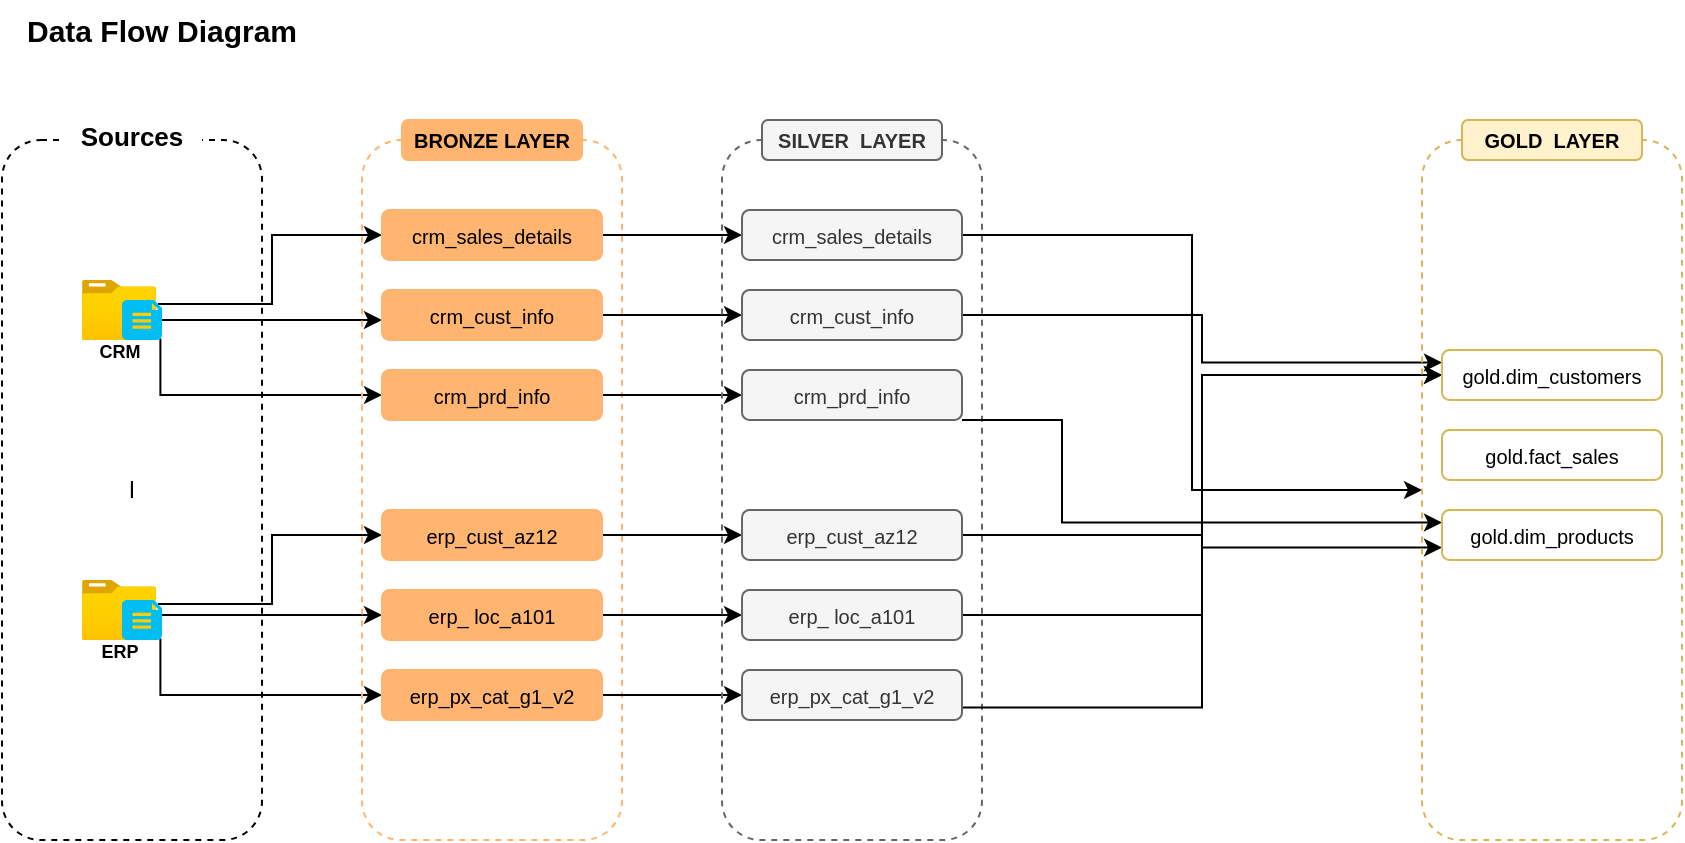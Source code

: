 <mxfile version="28.0.6">
  <diagram name="Page-1" id="8gm_NqYqxbBN7W3WQUjC">
    <mxGraphModel dx="1226" dy="736" grid="1" gridSize="10" guides="1" tooltips="1" connect="1" arrows="1" fold="1" page="1" pageScale="1" pageWidth="3300" pageHeight="2339" math="0" shadow="0">
      <root>
        <mxCell id="0" />
        <mxCell id="1" parent="0" />
        <mxCell id="F349iUXyBMpqa09dAMpT-1" value="l" style="rounded=1;whiteSpace=wrap;html=1;fillColor=none;dashed=1;movable=0;resizable=0;rotatable=0;deletable=0;editable=0;locked=1;connectable=0;" parent="1" vertex="1">
          <mxGeometry x="220" y="320" width="130" height="350" as="geometry" />
        </mxCell>
        <mxCell id="F349iUXyBMpqa09dAMpT-2" value="&lt;font style=&quot;font-size: 13px;&quot;&gt;&lt;b style=&quot;&quot;&gt;Sources&lt;/b&gt;&lt;/font&gt;" style="rounded=1;whiteSpace=wrap;html=1;fillColor=default;strokeColor=none;movable=0;resizable=0;rotatable=0;deletable=0;editable=0;locked=1;connectable=0;" parent="1" vertex="1">
          <mxGeometry x="250" y="310" width="70" height="15" as="geometry" />
        </mxCell>
        <mxCell id="F349iUXyBMpqa09dAMpT-31" style="edgeStyle=orthogonalEdgeStyle;rounded=0;orthogonalLoop=1;jettySize=auto;html=1;entryX=0;entryY=0.5;entryDx=0;entryDy=0;" parent="1" source="F349iUXyBMpqa09dAMpT-3" target="F349iUXyBMpqa09dAMpT-18" edge="1">
          <mxGeometry relative="1" as="geometry">
            <Array as="points">
              <mxPoint x="339" y="558" />
            </Array>
          </mxGeometry>
        </mxCell>
        <mxCell id="F349iUXyBMpqa09dAMpT-3" value="" style="image;aspect=fixed;html=1;points=[];align=center;fontSize=12;image=img/lib/azure2/general/Folder_Blank.svg;movable=0;resizable=0;rotatable=0;deletable=0;editable=0;locked=1;connectable=0;" parent="1" vertex="1">
          <mxGeometry x="260" y="540" width="36.96" height="30" as="geometry" />
        </mxCell>
        <mxCell id="F349iUXyBMpqa09dAMpT-33" style="edgeStyle=orthogonalEdgeStyle;rounded=0;orthogonalLoop=1;jettySize=auto;html=1;exitX=0.9;exitY=0.1;exitDx=0;exitDy=0;exitPerimeter=0;entryX=0;entryY=0.5;entryDx=0;entryDy=0;" parent="1" source="F349iUXyBMpqa09dAMpT-4" target="F349iUXyBMpqa09dAMpT-17" edge="1">
          <mxGeometry relative="1" as="geometry" />
        </mxCell>
        <mxCell id="F349iUXyBMpqa09dAMpT-34" style="edgeStyle=orthogonalEdgeStyle;rounded=0;orthogonalLoop=1;jettySize=auto;html=1;exitX=0.96;exitY=0.96;exitDx=0;exitDy=0;exitPerimeter=0;entryX=0;entryY=0.5;entryDx=0;entryDy=0;" parent="1" source="F349iUXyBMpqa09dAMpT-4" target="F349iUXyBMpqa09dAMpT-19" edge="1">
          <mxGeometry relative="1" as="geometry" />
        </mxCell>
        <mxCell id="F349iUXyBMpqa09dAMpT-4" value="" style="verticalLabelPosition=bottom;html=1;verticalAlign=top;align=center;strokeColor=none;fillColor=#00BEF2;shape=mxgraph.azure.file_2;pointerEvents=1;movable=0;resizable=0;rotatable=0;deletable=0;editable=0;locked=1;connectable=0;" parent="1" vertex="1">
          <mxGeometry x="280" y="550" width="20" height="20" as="geometry" />
        </mxCell>
        <mxCell id="F349iUXyBMpqa09dAMpT-5" value="&lt;b&gt;&lt;font style=&quot;font-size: 9px;&quot;&gt;ERP&lt;/font&gt;&lt;/b&gt;" style="text;html=1;align=center;verticalAlign=middle;whiteSpace=wrap;rounded=0;movable=0;resizable=0;rotatable=0;deletable=0;editable=0;locked=1;connectable=0;" parent="1" vertex="1">
          <mxGeometry x="262.72" y="565" width="31.52" height="20" as="geometry" />
        </mxCell>
        <mxCell id="F349iUXyBMpqa09dAMpT-24" style="edgeStyle=orthogonalEdgeStyle;rounded=0;orthogonalLoop=1;jettySize=auto;html=1;" parent="1" source="F349iUXyBMpqa09dAMpT-7" target="F349iUXyBMpqa09dAMpT-15" edge="1">
          <mxGeometry relative="1" as="geometry">
            <Array as="points">
              <mxPoint x="340" y="410" />
              <mxPoint x="340" y="410" />
            </Array>
          </mxGeometry>
        </mxCell>
        <mxCell id="F349iUXyBMpqa09dAMpT-7" value="" style="image;aspect=fixed;html=1;points=[];align=center;fontSize=12;image=img/lib/azure2/general/Folder_Blank.svg;movable=0;resizable=0;rotatable=0;deletable=0;editable=0;locked=1;connectable=0;" parent="1" vertex="1">
          <mxGeometry x="260" y="390" width="36.96" height="30" as="geometry" />
        </mxCell>
        <mxCell id="F349iUXyBMpqa09dAMpT-35" style="edgeStyle=orthogonalEdgeStyle;rounded=0;orthogonalLoop=1;jettySize=auto;html=1;exitX=0.9;exitY=0.1;exitDx=0;exitDy=0;exitPerimeter=0;entryX=0;entryY=0.5;entryDx=0;entryDy=0;" parent="1" source="F349iUXyBMpqa09dAMpT-8" target="F349iUXyBMpqa09dAMpT-14" edge="1">
          <mxGeometry relative="1" as="geometry" />
        </mxCell>
        <mxCell id="F349iUXyBMpqa09dAMpT-36" style="edgeStyle=orthogonalEdgeStyle;rounded=0;orthogonalLoop=1;jettySize=auto;html=1;exitX=0.96;exitY=0.96;exitDx=0;exitDy=0;exitPerimeter=0;entryX=0;entryY=0.5;entryDx=0;entryDy=0;" parent="1" source="F349iUXyBMpqa09dAMpT-8" target="F349iUXyBMpqa09dAMpT-16" edge="1">
          <mxGeometry relative="1" as="geometry" />
        </mxCell>
        <mxCell id="F349iUXyBMpqa09dAMpT-8" value="" style="verticalLabelPosition=bottom;html=1;verticalAlign=top;align=center;strokeColor=none;fillColor=#00BEF2;shape=mxgraph.azure.file_2;pointerEvents=1;movable=0;resizable=0;rotatable=0;deletable=0;editable=0;locked=1;connectable=0;" parent="1" vertex="1">
          <mxGeometry x="280" y="400" width="20" height="20" as="geometry" />
        </mxCell>
        <mxCell id="F349iUXyBMpqa09dAMpT-9" value="&lt;b&gt;&lt;font style=&quot;font-size: 9px;&quot;&gt;CRM&lt;/font&gt;&lt;/b&gt;" style="text;html=1;align=center;verticalAlign=middle;whiteSpace=wrap;rounded=0;movable=0;resizable=0;rotatable=0;deletable=0;editable=0;locked=1;connectable=0;" parent="1" vertex="1">
          <mxGeometry x="262.72" y="415" width="31.52" height="20" as="geometry" />
        </mxCell>
        <mxCell id="F349iUXyBMpqa09dAMpT-11" value="" style="rounded=1;whiteSpace=wrap;html=1;fillColor=none;movable=1;resizable=1;rotatable=1;deletable=1;editable=1;locked=0;connectable=1;strokeColor=#FFB570;dashed=1;" parent="1" vertex="1">
          <mxGeometry x="400" y="320" width="130" height="350" as="geometry" />
        </mxCell>
        <mxCell id="F349iUXyBMpqa09dAMpT-13" value="&lt;b&gt;&lt;font style=&quot;font-size: 10px;&quot;&gt;BRONZE LAYER&lt;/font&gt;&lt;/b&gt;" style="rounded=1;whiteSpace=wrap;html=1;fillColor=#FFB570;strokeColor=#FFB570;" parent="1" vertex="1">
          <mxGeometry x="420" y="310" width="90" height="20" as="geometry" />
        </mxCell>
        <mxCell id="eSRFqqp2QMfvsFI-cl8B-9" style="edgeStyle=orthogonalEdgeStyle;rounded=0;orthogonalLoop=1;jettySize=auto;html=1;exitX=1;exitY=0.5;exitDx=0;exitDy=0;" parent="1" source="F349iUXyBMpqa09dAMpT-14" target="eSRFqqp2QMfvsFI-cl8B-3" edge="1">
          <mxGeometry relative="1" as="geometry" />
        </mxCell>
        <mxCell id="F349iUXyBMpqa09dAMpT-14" value="&lt;span style=&quot;font-size: 10px;&quot;&gt;crm_sales_details&lt;/span&gt;" style="rounded=1;whiteSpace=wrap;html=1;fillColor=#FFB570;strokeColor=#FFB570;" parent="1" vertex="1">
          <mxGeometry x="410" y="355" width="110" height="25" as="geometry" />
        </mxCell>
        <mxCell id="eSRFqqp2QMfvsFI-cl8B-10" style="edgeStyle=orthogonalEdgeStyle;rounded=0;orthogonalLoop=1;jettySize=auto;html=1;exitX=1;exitY=0.5;exitDx=0;exitDy=0;" parent="1" source="F349iUXyBMpqa09dAMpT-15" target="eSRFqqp2QMfvsFI-cl8B-4" edge="1">
          <mxGeometry relative="1" as="geometry" />
        </mxCell>
        <mxCell id="F349iUXyBMpqa09dAMpT-15" value="&lt;font style=&quot;font-size: 10px;&quot;&gt;crm_cust_info&lt;/font&gt;" style="rounded=1;whiteSpace=wrap;html=1;fillColor=#FFB570;strokeColor=#FFB570;" parent="1" vertex="1">
          <mxGeometry x="410" y="395" width="110" height="25" as="geometry" />
        </mxCell>
        <mxCell id="F349iUXyBMpqa09dAMpT-29" style="edgeStyle=orthogonalEdgeStyle;rounded=0;orthogonalLoop=1;jettySize=auto;html=1;movable=0;resizable=0;rotatable=0;deletable=0;editable=0;locked=1;connectable=0;" parent="1" edge="1">
          <mxGeometry relative="1" as="geometry">
            <mxPoint x="340" y="410" as="targetPoint" />
            <mxPoint x="340" y="410" as="sourcePoint" />
          </mxGeometry>
        </mxCell>
        <mxCell id="F349iUXyBMpqa09dAMpT-30" style="edgeStyle=orthogonalEdgeStyle;rounded=0;orthogonalLoop=1;jettySize=auto;html=1;movable=0;resizable=0;rotatable=0;deletable=0;editable=0;locked=1;connectable=0;" parent="1" edge="1">
          <mxGeometry relative="1" as="geometry">
            <mxPoint x="340" y="410" as="targetPoint" />
            <mxPoint x="340" y="410" as="sourcePoint" />
          </mxGeometry>
        </mxCell>
        <mxCell id="eSRFqqp2QMfvsFI-cl8B-11" style="edgeStyle=orthogonalEdgeStyle;rounded=0;orthogonalLoop=1;jettySize=auto;html=1;exitX=1;exitY=0.5;exitDx=0;exitDy=0;entryX=0;entryY=0.5;entryDx=0;entryDy=0;" parent="1" source="F349iUXyBMpqa09dAMpT-16" target="eSRFqqp2QMfvsFI-cl8B-5" edge="1">
          <mxGeometry relative="1" as="geometry" />
        </mxCell>
        <mxCell id="F349iUXyBMpqa09dAMpT-16" value="&lt;font style=&quot;font-size: 10px;&quot;&gt;crm_prd_info&lt;/font&gt;" style="rounded=1;whiteSpace=wrap;html=1;fillColor=#FFB570;strokeColor=#FFB570;" parent="1" vertex="1">
          <mxGeometry x="410" y="435" width="110" height="25" as="geometry" />
        </mxCell>
        <mxCell id="eSRFqqp2QMfvsFI-cl8B-12" style="edgeStyle=orthogonalEdgeStyle;rounded=0;orthogonalLoop=1;jettySize=auto;html=1;exitX=1;exitY=0.5;exitDx=0;exitDy=0;entryX=0;entryY=0.5;entryDx=0;entryDy=0;" parent="1" source="F349iUXyBMpqa09dAMpT-17" target="eSRFqqp2QMfvsFI-cl8B-6" edge="1">
          <mxGeometry relative="1" as="geometry" />
        </mxCell>
        <mxCell id="F349iUXyBMpqa09dAMpT-17" value="&lt;font style=&quot;font-size: 10px;&quot;&gt;erp_cust_az12&lt;/font&gt;" style="rounded=1;whiteSpace=wrap;html=1;fillColor=#FFB570;strokeColor=#FFB570;" parent="1" vertex="1">
          <mxGeometry x="410" y="505" width="110" height="25" as="geometry" />
        </mxCell>
        <mxCell id="eSRFqqp2QMfvsFI-cl8B-13" style="edgeStyle=orthogonalEdgeStyle;rounded=0;orthogonalLoop=1;jettySize=auto;html=1;exitX=1;exitY=0.5;exitDx=0;exitDy=0;" parent="1" source="F349iUXyBMpqa09dAMpT-18" target="eSRFqqp2QMfvsFI-cl8B-7" edge="1">
          <mxGeometry relative="1" as="geometry" />
        </mxCell>
        <mxCell id="F349iUXyBMpqa09dAMpT-18" value="&lt;font style=&quot;font-size: 10px;&quot;&gt;erp_ loc_a101&lt;/font&gt;" style="rounded=1;whiteSpace=wrap;html=1;fillColor=#FFB570;strokeColor=#FFB570;" parent="1" vertex="1">
          <mxGeometry x="410" y="545" width="110" height="25" as="geometry" />
        </mxCell>
        <mxCell id="eSRFqqp2QMfvsFI-cl8B-14" style="edgeStyle=orthogonalEdgeStyle;rounded=0;orthogonalLoop=1;jettySize=auto;html=1;exitX=1;exitY=0.5;exitDx=0;exitDy=0;" parent="1" source="F349iUXyBMpqa09dAMpT-19" target="eSRFqqp2QMfvsFI-cl8B-8" edge="1">
          <mxGeometry relative="1" as="geometry" />
        </mxCell>
        <mxCell id="F349iUXyBMpqa09dAMpT-19" value="&lt;font style=&quot;font-size: 10px;&quot;&gt;erp_px_cat_g1_v2&lt;/font&gt;" style="rounded=1;whiteSpace=wrap;html=1;fillColor=#FFB570;strokeColor=#FFB570;" parent="1" vertex="1">
          <mxGeometry x="410" y="585" width="110" height="25" as="geometry" />
        </mxCell>
        <mxCell id="F349iUXyBMpqa09dAMpT-37" value="&lt;b&gt;&lt;font style=&quot;font-size: 15px;&quot;&gt;Data Flow Diagram&lt;/font&gt;&lt;/b&gt;" style="text;html=1;align=center;verticalAlign=middle;whiteSpace=wrap;rounded=0;" parent="1" vertex="1">
          <mxGeometry x="230" y="250" width="140" height="30" as="geometry" />
        </mxCell>
        <mxCell id="eSRFqqp2QMfvsFI-cl8B-1" value="" style="rounded=1;whiteSpace=wrap;html=1;fillColor=none;movable=1;resizable=1;rotatable=1;deletable=1;editable=1;locked=0;connectable=1;strokeColor=#666666;dashed=1;fontColor=#333333;" parent="1" vertex="1">
          <mxGeometry x="580" y="320" width="130" height="350" as="geometry" />
        </mxCell>
        <mxCell id="eSRFqqp2QMfvsFI-cl8B-2" value="&lt;b&gt;&lt;font style=&quot;font-size: 10px;&quot;&gt;SILVER&amp;nbsp; LAYER&lt;/font&gt;&lt;/b&gt;" style="rounded=1;whiteSpace=wrap;html=1;fillColor=#f5f5f5;strokeColor=#666666;fontColor=#333333;" parent="1" vertex="1">
          <mxGeometry x="600" y="310" width="90" height="20" as="geometry" />
        </mxCell>
        <mxCell id="_ni2BkANyReUADWvfRKk-15" style="edgeStyle=orthogonalEdgeStyle;rounded=0;orthogonalLoop=1;jettySize=auto;html=1;exitX=1;exitY=0.5;exitDx=0;exitDy=0;" edge="1" parent="1" source="eSRFqqp2QMfvsFI-cl8B-3" target="_ni2BkANyReUADWvfRKk-1">
          <mxGeometry relative="1" as="geometry" />
        </mxCell>
        <mxCell id="eSRFqqp2QMfvsFI-cl8B-3" value="&lt;span style=&quot;font-size: 10px;&quot;&gt;crm_sales_details&lt;/span&gt;" style="rounded=1;whiteSpace=wrap;html=1;fillColor=#f5f5f5;strokeColor=#666666;fontColor=#333333;" parent="1" vertex="1">
          <mxGeometry x="590" y="355" width="110" height="25" as="geometry" />
        </mxCell>
        <mxCell id="_ni2BkANyReUADWvfRKk-9" style="edgeStyle=orthogonalEdgeStyle;rounded=0;orthogonalLoop=1;jettySize=auto;html=1;exitX=1;exitY=0.5;exitDx=0;exitDy=0;entryX=0;entryY=0.25;entryDx=0;entryDy=0;" edge="1" parent="1" source="eSRFqqp2QMfvsFI-cl8B-4" target="_ni2BkANyReUADWvfRKk-6">
          <mxGeometry relative="1" as="geometry" />
        </mxCell>
        <mxCell id="eSRFqqp2QMfvsFI-cl8B-4" value="&lt;font style=&quot;font-size: 10px;&quot;&gt;crm_cust_info&lt;/font&gt;" style="rounded=1;whiteSpace=wrap;html=1;fillColor=#f5f5f5;strokeColor=#666666;fontColor=#333333;" parent="1" vertex="1">
          <mxGeometry x="590" y="395" width="110" height="25" as="geometry" />
        </mxCell>
        <mxCell id="_ni2BkANyReUADWvfRKk-14" style="edgeStyle=orthogonalEdgeStyle;rounded=0;orthogonalLoop=1;jettySize=auto;html=1;exitX=1;exitY=1;exitDx=0;exitDy=0;entryX=0;entryY=0.25;entryDx=0;entryDy=0;" edge="1" parent="1" source="eSRFqqp2QMfvsFI-cl8B-5" target="_ni2BkANyReUADWvfRKk-8">
          <mxGeometry relative="1" as="geometry">
            <Array as="points">
              <mxPoint x="750" y="460" />
              <mxPoint x="750" y="511" />
            </Array>
          </mxGeometry>
        </mxCell>
        <mxCell id="eSRFqqp2QMfvsFI-cl8B-5" value="&lt;font style=&quot;font-size: 10px;&quot;&gt;crm_prd_info&lt;/font&gt;" style="rounded=1;whiteSpace=wrap;html=1;fillColor=#f5f5f5;strokeColor=#666666;fontColor=#333333;" parent="1" vertex="1">
          <mxGeometry x="590" y="435" width="110" height="25" as="geometry" />
        </mxCell>
        <mxCell id="_ni2BkANyReUADWvfRKk-10" style="edgeStyle=orthogonalEdgeStyle;rounded=0;orthogonalLoop=1;jettySize=auto;html=1;exitX=1;exitY=0.5;exitDx=0;exitDy=0;entryX=0;entryY=0.5;entryDx=0;entryDy=0;" edge="1" parent="1" source="eSRFqqp2QMfvsFI-cl8B-6" target="_ni2BkANyReUADWvfRKk-6">
          <mxGeometry relative="1" as="geometry" />
        </mxCell>
        <mxCell id="eSRFqqp2QMfvsFI-cl8B-6" value="&lt;font style=&quot;font-size: 10px;&quot;&gt;erp_cust_az12&lt;/font&gt;" style="rounded=1;whiteSpace=wrap;html=1;fillColor=#f5f5f5;strokeColor=#666666;fontColor=#333333;" parent="1" vertex="1">
          <mxGeometry x="590" y="505" width="110" height="25" as="geometry" />
        </mxCell>
        <mxCell id="_ni2BkANyReUADWvfRKk-11" style="edgeStyle=orthogonalEdgeStyle;rounded=0;orthogonalLoop=1;jettySize=auto;html=1;exitX=1;exitY=0.5;exitDx=0;exitDy=0;entryX=0;entryY=0.5;entryDx=0;entryDy=0;" edge="1" parent="1" source="eSRFqqp2QMfvsFI-cl8B-7" target="_ni2BkANyReUADWvfRKk-6">
          <mxGeometry relative="1" as="geometry" />
        </mxCell>
        <mxCell id="eSRFqqp2QMfvsFI-cl8B-7" value="&lt;font style=&quot;font-size: 10px;&quot;&gt;erp_ loc_a101&lt;/font&gt;" style="rounded=1;whiteSpace=wrap;html=1;fillColor=#f5f5f5;strokeColor=#666666;fontColor=#333333;" parent="1" vertex="1">
          <mxGeometry x="590" y="545" width="110" height="25" as="geometry" />
        </mxCell>
        <mxCell id="_ni2BkANyReUADWvfRKk-12" style="edgeStyle=orthogonalEdgeStyle;rounded=0;orthogonalLoop=1;jettySize=auto;html=1;exitX=1;exitY=0.75;exitDx=0;exitDy=0;entryX=0;entryY=0.75;entryDx=0;entryDy=0;" edge="1" parent="1" source="eSRFqqp2QMfvsFI-cl8B-8" target="_ni2BkANyReUADWvfRKk-8">
          <mxGeometry relative="1" as="geometry" />
        </mxCell>
        <mxCell id="eSRFqqp2QMfvsFI-cl8B-8" value="&lt;font style=&quot;font-size: 10px;&quot;&gt;erp_px_cat_g1_v2&lt;/font&gt;" style="rounded=1;whiteSpace=wrap;html=1;fillColor=#f5f5f5;strokeColor=#666666;fontColor=#333333;" parent="1" vertex="1">
          <mxGeometry x="590" y="585" width="110" height="25" as="geometry" />
        </mxCell>
        <mxCell id="_ni2BkANyReUADWvfRKk-1" value="" style="rounded=1;whiteSpace=wrap;html=1;fillColor=none;movable=1;resizable=1;rotatable=1;deletable=1;editable=1;locked=0;connectable=1;strokeColor=#d6b656;dashed=1;" vertex="1" parent="1">
          <mxGeometry x="930" y="320" width="130" height="350" as="geometry" />
        </mxCell>
        <mxCell id="_ni2BkANyReUADWvfRKk-2" value="&lt;b&gt;&lt;font style=&quot;font-size: 10px;&quot;&gt;GOLD&amp;nbsp; LAYER&lt;/font&gt;&lt;/b&gt;" style="rounded=1;whiteSpace=wrap;html=1;fillColor=#fff2cc;strokeColor=#d6b656;" vertex="1" parent="1">
          <mxGeometry x="950" y="310" width="90" height="20" as="geometry" />
        </mxCell>
        <mxCell id="_ni2BkANyReUADWvfRKk-6" value="&lt;font style=&quot;font-size: 10px;&quot;&gt;gold.dim_customers&lt;/font&gt;" style="rounded=1;whiteSpace=wrap;html=1;fillColor=none;strokeColor=#d6b656;" vertex="1" parent="1">
          <mxGeometry x="940" y="425" width="110" height="25" as="geometry" />
        </mxCell>
        <mxCell id="_ni2BkANyReUADWvfRKk-7" value="&lt;font style=&quot;font-size: 10px;&quot;&gt;gold.fact_sales&lt;/font&gt;" style="rounded=1;whiteSpace=wrap;html=1;fillColor=none;strokeColor=#d6b656;" vertex="1" parent="1">
          <mxGeometry x="940" y="465" width="110" height="25" as="geometry" />
        </mxCell>
        <mxCell id="_ni2BkANyReUADWvfRKk-8" value="&lt;font style=&quot;font-size: 10px;&quot;&gt;gold.dim_products&lt;/font&gt;" style="rounded=1;whiteSpace=wrap;html=1;fillColor=none;strokeColor=#d6b656;" vertex="1" parent="1">
          <mxGeometry x="940" y="505" width="110" height="25" as="geometry" />
        </mxCell>
      </root>
    </mxGraphModel>
  </diagram>
</mxfile>
